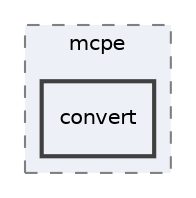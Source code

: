 digraph "convert"
{
 // INTERACTIVE_SVG=YES
 // LATEX_PDF_SIZE
  edge [fontname="Helvetica",fontsize="10",labelfontname="Helvetica",labelfontsize="10"];
  node [fontname="Helvetica",fontsize="10",shape=record];
  compound=true
  subgraph clusterdir_c34322918f2837155f3742220523bcd3 {
    graph [ bgcolor="#edf0f7", pencolor="grey50", style="filled,dashed,", label="mcpe", fontname="Helvetica", fontsize="10", URL="dir_c34322918f2837155f3742220523bcd3.html"]
  dir_f51931b3e1d14c6283d131f1014f7041 [shape=box, label="convert", style="filled,bold,", fillcolor="#edf0f7", color="grey25", URL="dir_f51931b3e1d14c6283d131f1014f7041.html"];
  }
}
